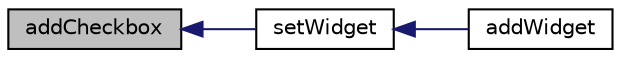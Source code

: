 digraph "addCheckbox"
{
  edge [fontname="Helvetica",fontsize="10",labelfontname="Helvetica",labelfontsize="10"];
  node [fontname="Helvetica",fontsize="10",shape=record];
  rankdir="LR";
  Node1 [label="addCheckbox",height=0.2,width=0.4,color="black", fillcolor="grey75", style="filled" fontcolor="black"];
  Node1 -> Node2 [dir="back",color="midnightblue",fontsize="10",style="solid",fontname="Helvetica"];
  Node2 [label="setWidget",height=0.2,width=0.4,color="black", fillcolor="white", style="filled",URL="$class_simple_form.html#a86f6ba86cfe3b2ab81c4793cad06ea38"];
  Node2 -> Node3 [dir="back",color="midnightblue",fontsize="10",style="solid",fontname="Helvetica"];
  Node3 [label="addWidget",height=0.2,width=0.4,color="black", fillcolor="white", style="filled",URL="$class_simple_form.html#ab4e410dd95f77f6c579d1c7cede5eb0b"];
}
